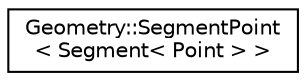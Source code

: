 digraph "Graphical Class Hierarchy"
{
 // LATEX_PDF_SIZE
  edge [fontname="Helvetica",fontsize="10",labelfontname="Helvetica",labelfontsize="10"];
  node [fontname="Helvetica",fontsize="10",shape=record];
  rankdir="LR";
  Node0 [label="Geometry::SegmentPoint\l\< Segment\< Point \> \>",height=0.2,width=0.4,color="black", fillcolor="white", style="filled",URL="$structGeometry_1_1SegmentPoint_3_01Segment_3_01Point_01_4_01_4.html",tooltip=" "];
}
